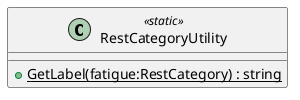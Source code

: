@startuml
class RestCategoryUtility <<static>> {
    + {static} GetLabel(fatigue:RestCategory) : string
}
@enduml
